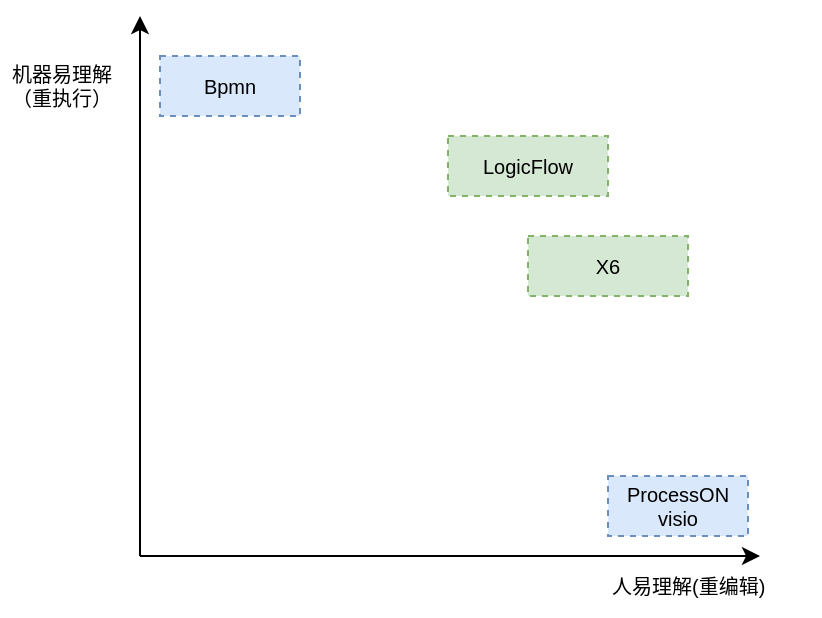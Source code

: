 <mxfile version="15.5.2" type="github"><diagram id="fLGql1zZvOFJ_yyu4yQN" name="Page-1"><mxGraphModel dx="1344" dy="712" grid="1" gridSize="10" guides="1" tooltips="1" connect="1" arrows="1" fold="1" page="1" pageScale="1" pageWidth="827" pageHeight="1169" math="0" shadow="0"><root><mxCell id="0"/><mxCell id="1" parent="0"/><mxCell id="LTXKz5C6sXaHSy-8WyRP-3" value="" style="endArrow=classic;html=1;rounded=0;fontSize=10;fontColor=#8E7DFF;" edge="1" parent="1"><mxGeometry width="50" height="50" relative="1" as="geometry"><mxPoint x="180" y="590" as="sourcePoint"/><mxPoint x="490" y="590" as="targetPoint"/></mxGeometry></mxCell><mxCell id="LTXKz5C6sXaHSy-8WyRP-4" value="" style="endArrow=classic;html=1;rounded=0;fontSize=10;fontColor=#8E7DFF;" edge="1" parent="1"><mxGeometry width="50" height="50" relative="1" as="geometry"><mxPoint x="180" y="590" as="sourcePoint"/><mxPoint x="180" y="320" as="targetPoint"/></mxGeometry></mxCell><mxCell id="LTXKz5C6sXaHSy-8WyRP-6" value="人易理解(重编辑)" style="text;strokeColor=none;fillColor=none;align=left;verticalAlign=middle;spacingLeft=4;spacingRight=4;overflow=hidden;points=[[0,0.5],[1,0.5]];portConstraint=eastwest;rotatable=0;dashed=1;labelBackgroundColor=none;fontSize=10;fontColor=#000000;html=0;" vertex="1" parent="1"><mxGeometry x="410" y="590" width="110" height="30" as="geometry"/></mxCell><mxCell id="LTXKz5C6sXaHSy-8WyRP-7" value="机器易理解&#10;（重执行）" style="text;strokeColor=none;fillColor=none;align=left;verticalAlign=middle;spacingLeft=4;spacingRight=4;overflow=hidden;points=[[0,0.5],[1,0.5]];portConstraint=eastwest;rotatable=0;dashed=1;labelBackgroundColor=none;fontSize=10;fontColor=#000000;html=0;" vertex="1" parent="1"><mxGeometry x="110" y="340" width="70" height="30" as="geometry"/></mxCell><mxCell id="LTXKz5C6sXaHSy-8WyRP-8" value="Bpmn" style="rounded=0;whiteSpace=wrap;html=1;dashed=1;labelBackgroundColor=none;fontSize=10;fillColor=#dae8fc;strokeColor=#6c8ebf;" vertex="1" parent="1"><mxGeometry x="190" y="340" width="70" height="30" as="geometry"/></mxCell><mxCell id="LTXKz5C6sXaHSy-8WyRP-9" value="ProcessON&lt;br&gt;visio" style="rounded=0;whiteSpace=wrap;html=1;dashed=1;labelBackgroundColor=none;fontSize=10;fillColor=#dae8fc;strokeColor=#6c8ebf;" vertex="1" parent="1"><mxGeometry x="414" y="550" width="70" height="30" as="geometry"/></mxCell><mxCell id="LTXKz5C6sXaHSy-8WyRP-10" value="LogicFlow" style="rounded=0;whiteSpace=wrap;html=1;dashed=1;labelBackgroundColor=none;fontSize=10;fillColor=#d5e8d4;strokeColor=#82b366;" vertex="1" parent="1"><mxGeometry x="334" y="380" width="80" height="30" as="geometry"/></mxCell><mxCell id="LTXKz5C6sXaHSy-8WyRP-13" value="X6" style="rounded=0;whiteSpace=wrap;html=1;dashed=1;labelBackgroundColor=none;fontSize=10;fillColor=#d5e8d4;strokeColor=#82b366;" vertex="1" parent="1"><mxGeometry x="374" y="430" width="80" height="30" as="geometry"/></mxCell></root></mxGraphModel></diagram></mxfile>